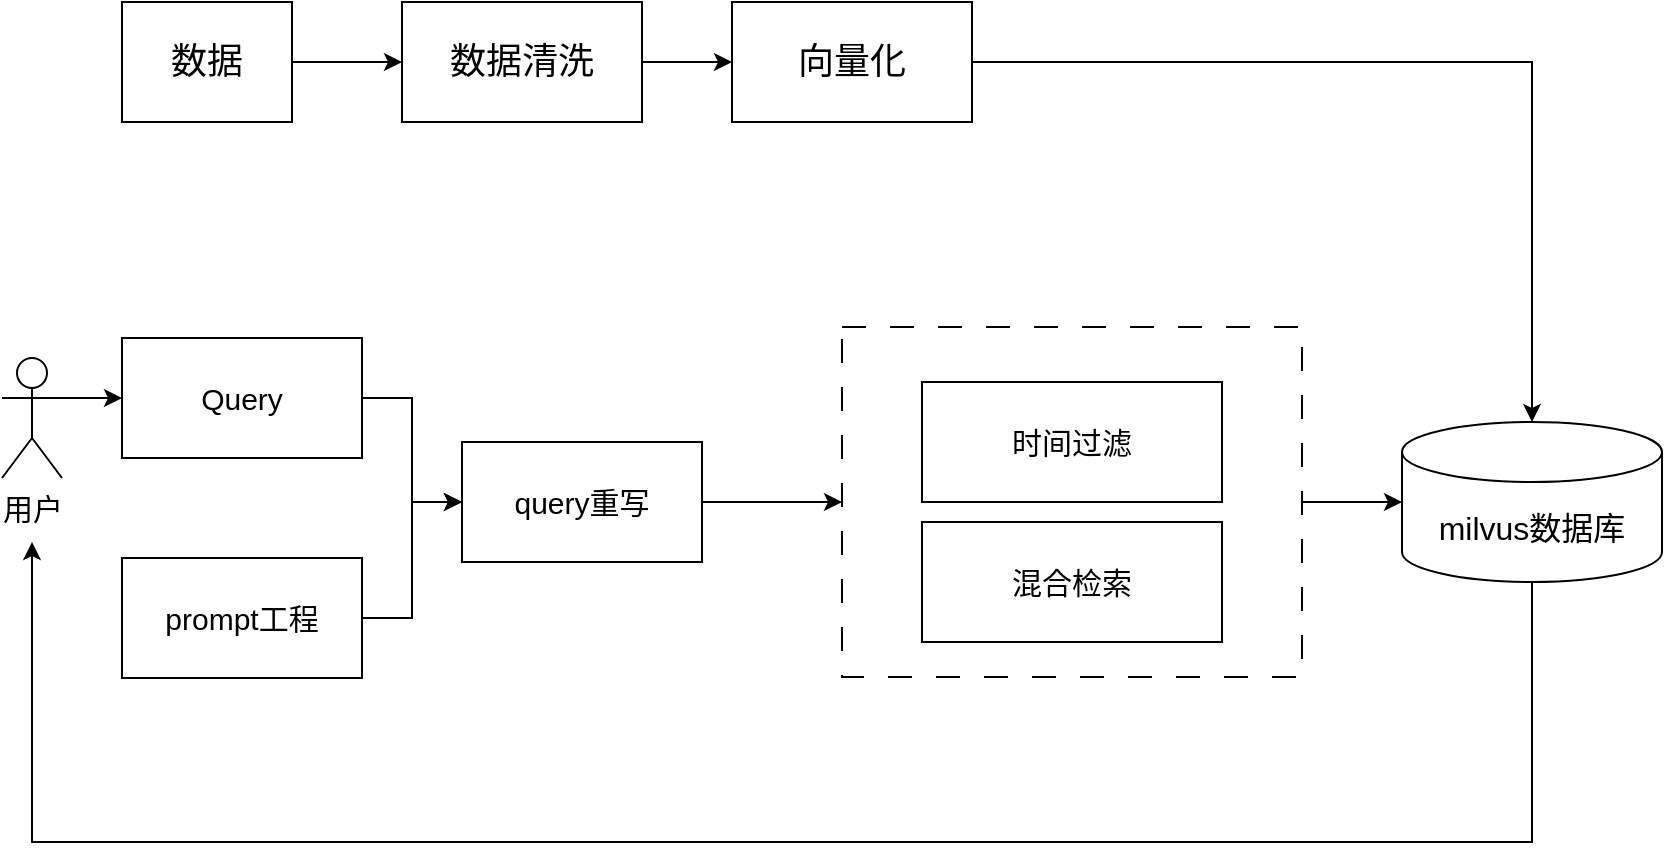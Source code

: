 <mxfile version="26.2.12">
  <diagram name="第 1 页" id="yZyfFyV23VRN1b5lg4Tk">
    <mxGraphModel dx="1548" dy="824" grid="1" gridSize="10" guides="1" tooltips="1" connect="1" arrows="1" fold="1" page="1" pageScale="1" pageWidth="827" pageHeight="1169" math="0" shadow="0">
      <root>
        <mxCell id="0" />
        <mxCell id="1" parent="0" />
        <mxCell id="Td7-_3nd8qTc9XYqAi2d-3" value="" style="edgeStyle=orthogonalEdgeStyle;rounded=0;orthogonalLoop=1;jettySize=auto;html=1;fontSize=18;" edge="1" parent="1" source="Td7-_3nd8qTc9XYqAi2d-1" target="Td7-_3nd8qTc9XYqAi2d-2">
          <mxGeometry relative="1" as="geometry" />
        </mxCell>
        <mxCell id="Td7-_3nd8qTc9XYqAi2d-1" value="数据" style="rounded=0;whiteSpace=wrap;html=1;fontSize=18;" vertex="1" parent="1">
          <mxGeometry x="150" y="100" width="85" height="60" as="geometry" />
        </mxCell>
        <mxCell id="Td7-_3nd8qTc9XYqAi2d-5" value="" style="edgeStyle=orthogonalEdgeStyle;rounded=0;orthogonalLoop=1;jettySize=auto;html=1;fontSize=18;" edge="1" parent="1" source="Td7-_3nd8qTc9XYqAi2d-2" target="Td7-_3nd8qTc9XYqAi2d-4">
          <mxGeometry relative="1" as="geometry" />
        </mxCell>
        <mxCell id="Td7-_3nd8qTc9XYqAi2d-2" value="数据清洗" style="rounded=0;whiteSpace=wrap;html=1;fontSize=18;" vertex="1" parent="1">
          <mxGeometry x="290" y="100" width="120" height="60" as="geometry" />
        </mxCell>
        <mxCell id="Td7-_3nd8qTc9XYqAi2d-7" value="" style="edgeStyle=orthogonalEdgeStyle;rounded=0;orthogonalLoop=1;jettySize=auto;html=1;entryX=0.5;entryY=0;entryDx=0;entryDy=0;entryPerimeter=0;" edge="1" parent="1" source="Td7-_3nd8qTc9XYqAi2d-4" target="Td7-_3nd8qTc9XYqAi2d-8">
          <mxGeometry relative="1" as="geometry">
            <mxPoint x="725" y="220" as="targetPoint" />
          </mxGeometry>
        </mxCell>
        <mxCell id="Td7-_3nd8qTc9XYqAi2d-4" value="向量化" style="whiteSpace=wrap;html=1;rounded=0;fontSize=18;" vertex="1" parent="1">
          <mxGeometry x="455" y="100" width="120" height="60" as="geometry" />
        </mxCell>
        <mxCell id="Td7-_3nd8qTc9XYqAi2d-26" style="edgeStyle=orthogonalEdgeStyle;rounded=0;orthogonalLoop=1;jettySize=auto;html=1;" edge="1" parent="1" source="Td7-_3nd8qTc9XYqAi2d-8">
          <mxGeometry relative="1" as="geometry">
            <mxPoint x="105" y="370" as="targetPoint" />
            <Array as="points">
              <mxPoint x="855" y="520" />
              <mxPoint x="105" y="520" />
            </Array>
          </mxGeometry>
        </mxCell>
        <mxCell id="Td7-_3nd8qTc9XYqAi2d-8" value="&lt;font style=&quot;font-size: 16px;&quot;&gt;milvus数据库&lt;/font&gt;" style="shape=cylinder3;whiteSpace=wrap;html=1;boundedLbl=1;backgroundOutline=1;size=15;" vertex="1" parent="1">
          <mxGeometry x="790" y="310" width="130" height="80" as="geometry" />
        </mxCell>
        <mxCell id="Td7-_3nd8qTc9XYqAi2d-11" style="edgeStyle=orthogonalEdgeStyle;rounded=0;orthogonalLoop=1;jettySize=auto;html=1;exitX=1;exitY=0.333;exitDx=0;exitDy=0;exitPerimeter=0;fontSize=15;" edge="1" parent="1" source="Td7-_3nd8qTc9XYqAi2d-10" target="Td7-_3nd8qTc9XYqAi2d-12">
          <mxGeometry relative="1" as="geometry">
            <mxPoint x="270" y="298" as="targetPoint" />
          </mxGeometry>
        </mxCell>
        <mxCell id="Td7-_3nd8qTc9XYqAi2d-10" value="用户" style="shape=umlActor;verticalLabelPosition=bottom;verticalAlign=top;html=1;outlineConnect=0;fontSize=15;" vertex="1" parent="1">
          <mxGeometry x="90" y="278" width="30" height="60" as="geometry" />
        </mxCell>
        <mxCell id="Td7-_3nd8qTc9XYqAi2d-23" style="edgeStyle=orthogonalEdgeStyle;rounded=0;orthogonalLoop=1;jettySize=auto;html=1;entryX=0;entryY=0.5;entryDx=0;entryDy=0;fontSize=15;" edge="1" parent="1" source="Td7-_3nd8qTc9XYqAi2d-12" target="Td7-_3nd8qTc9XYqAi2d-17">
          <mxGeometry relative="1" as="geometry" />
        </mxCell>
        <mxCell id="Td7-_3nd8qTc9XYqAi2d-12" value="Query" style="rounded=0;whiteSpace=wrap;html=1;fontSize=15;" vertex="1" parent="1">
          <mxGeometry x="150" y="268" width="120" height="60" as="geometry" />
        </mxCell>
        <mxCell id="Td7-_3nd8qTc9XYqAi2d-22" style="edgeStyle=orthogonalEdgeStyle;rounded=0;orthogonalLoop=1;jettySize=auto;html=1;entryX=0;entryY=0.5;entryDx=0;entryDy=0;fontSize=15;" edge="1" parent="1" source="Td7-_3nd8qTc9XYqAi2d-14" target="Td7-_3nd8qTc9XYqAi2d-17">
          <mxGeometry relative="1" as="geometry" />
        </mxCell>
        <mxCell id="Td7-_3nd8qTc9XYqAi2d-14" value="prompt工程" style="rounded=0;whiteSpace=wrap;html=1;fontSize=15;" vertex="1" parent="1">
          <mxGeometry x="150" y="378" width="120" height="60" as="geometry" />
        </mxCell>
        <mxCell id="Td7-_3nd8qTc9XYqAi2d-30" style="edgeStyle=orthogonalEdgeStyle;rounded=0;orthogonalLoop=1;jettySize=auto;html=1;entryX=0;entryY=0.5;entryDx=0;entryDy=0;" edge="1" parent="1" source="Td7-_3nd8qTc9XYqAi2d-17" target="Td7-_3nd8qTc9XYqAi2d-27">
          <mxGeometry relative="1" as="geometry" />
        </mxCell>
        <mxCell id="Td7-_3nd8qTc9XYqAi2d-17" value="query重写" style="rounded=0;whiteSpace=wrap;html=1;fontSize=15;" vertex="1" parent="1">
          <mxGeometry x="320" y="320" width="120" height="60" as="geometry" />
        </mxCell>
        <mxCell id="Td7-_3nd8qTc9XYqAi2d-27" value="" style="rounded=0;whiteSpace=wrap;html=1;fillColor=none;dashed=1;dashPattern=12 12;" vertex="1" parent="1">
          <mxGeometry x="510" y="262.5" width="230" height="175" as="geometry" />
        </mxCell>
        <mxCell id="Td7-_3nd8qTc9XYqAi2d-28" value="时间过滤" style="rounded=0;whiteSpace=wrap;html=1;fontSize=15;" vertex="1" parent="1">
          <mxGeometry x="550" y="290" width="150" height="60" as="geometry" />
        </mxCell>
        <mxCell id="Td7-_3nd8qTc9XYqAi2d-29" value="混合检索" style="rounded=0;whiteSpace=wrap;html=1;fontSize=15;" vertex="1" parent="1">
          <mxGeometry x="550" y="360" width="150" height="60" as="geometry" />
        </mxCell>
        <mxCell id="Td7-_3nd8qTc9XYqAi2d-31" style="edgeStyle=orthogonalEdgeStyle;rounded=0;orthogonalLoop=1;jettySize=auto;html=1;entryX=0;entryY=0.5;entryDx=0;entryDy=0;entryPerimeter=0;" edge="1" parent="1" source="Td7-_3nd8qTc9XYqAi2d-27" target="Td7-_3nd8qTc9XYqAi2d-8">
          <mxGeometry relative="1" as="geometry" />
        </mxCell>
      </root>
    </mxGraphModel>
  </diagram>
</mxfile>
